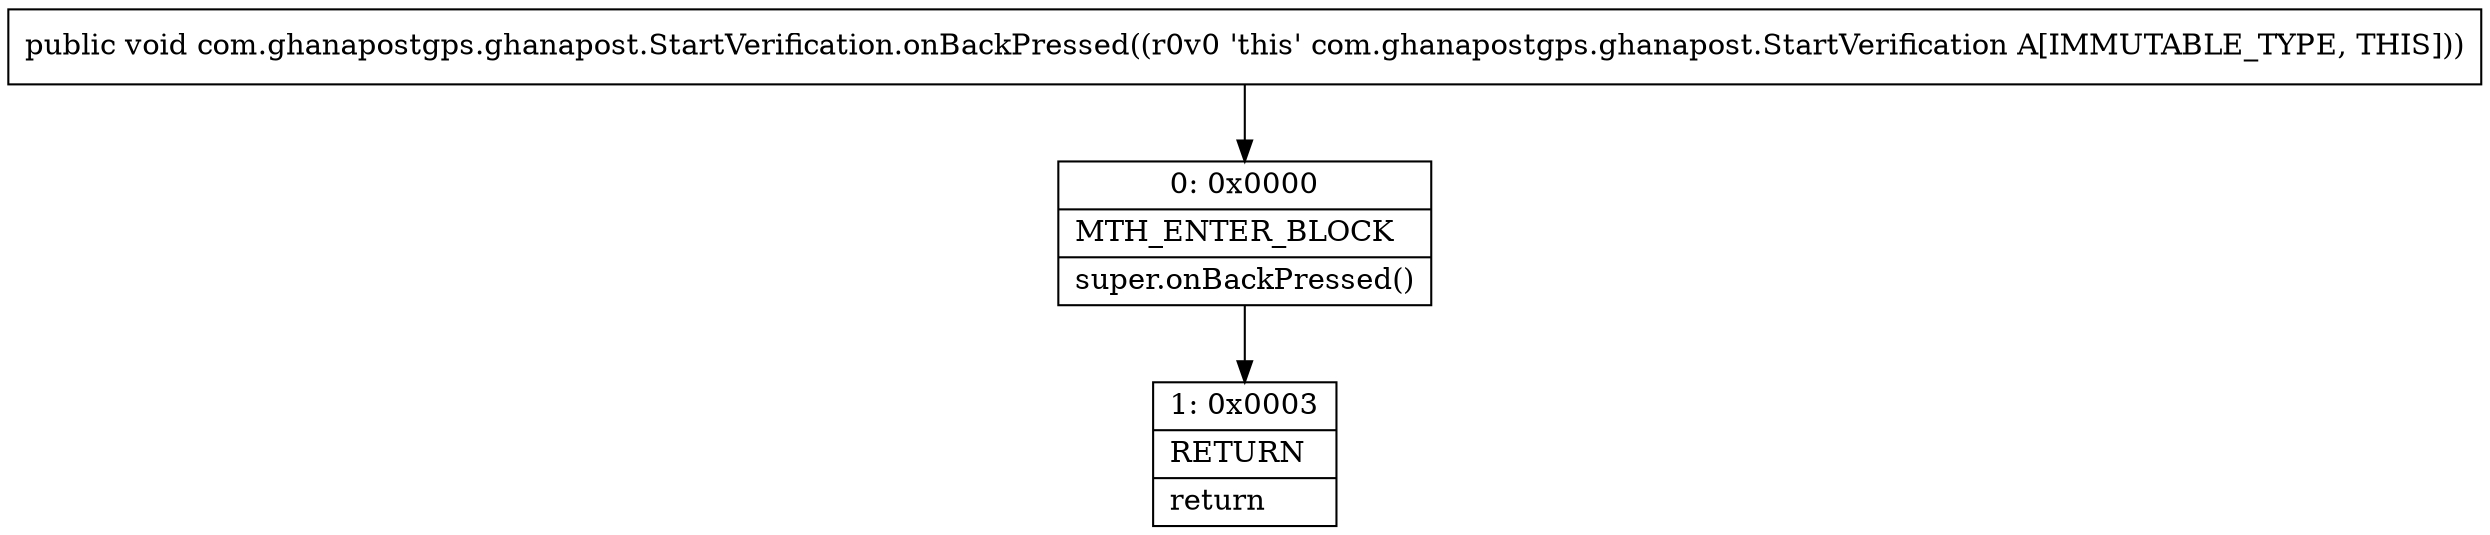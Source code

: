 digraph "CFG forcom.ghanapostgps.ghanapost.StartVerification.onBackPressed()V" {
Node_0 [shape=record,label="{0\:\ 0x0000|MTH_ENTER_BLOCK\l|super.onBackPressed()\l}"];
Node_1 [shape=record,label="{1\:\ 0x0003|RETURN\l|return\l}"];
MethodNode[shape=record,label="{public void com.ghanapostgps.ghanapost.StartVerification.onBackPressed((r0v0 'this' com.ghanapostgps.ghanapost.StartVerification A[IMMUTABLE_TYPE, THIS])) }"];
MethodNode -> Node_0;
Node_0 -> Node_1;
}

